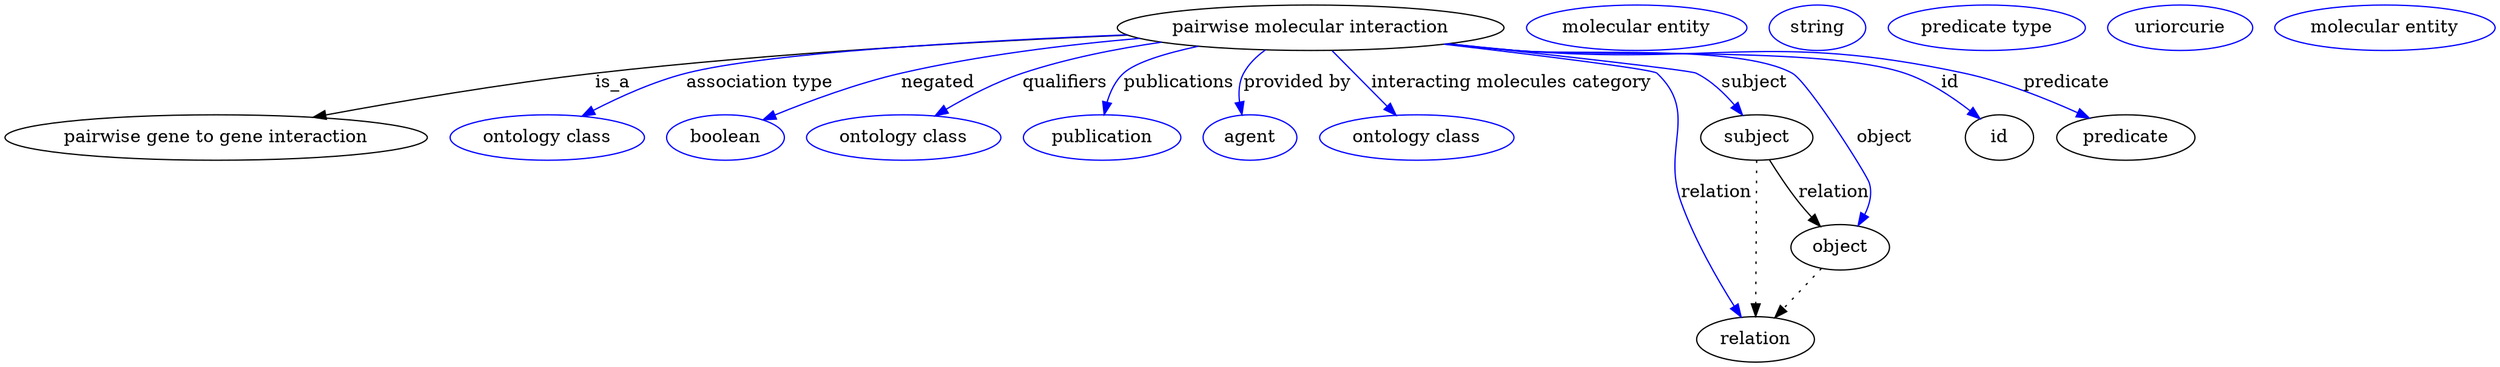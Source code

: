 digraph {
	graph [bb="0,0,1591.9,283"];
	node [label="\N"];
	"pairwise molecular interaction"	 [height=0.5,
		label="pairwise molecular interaction",
		pos="836.04,265",
		width=3.2858];
	"pairwise gene to gene interaction"	 [height=0.5,
		pos="128.04,178",
		width=3.5566];
	"pairwise molecular interaction" -> "pairwise gene to gene interaction"	 [label=is_a,
		lp="390.04,221.5",
		pos="e,193.19,193.51 722.47,259.91 629.74,254.82 495.48,245.35 379.04,229 319.51,220.64 252.86,206.89 203.21,195.77"];
	"association type"	 [color=blue,
		height=0.5,
		label="ontology class",
		pos="336.04,178",
		width=1.7151];
	"pairwise molecular interaction" -> "association type"	 [color=blue,
		label="association type",
		lp="489.04,221.5",
		pos="e,363.7,194.22 724.35,259.01 627.76,253.04 495.86,242.78 445.04,229 419.86,222.17 393.31,209.87 372.72,199.06",
		style=solid];
	negated	 [color=blue,
		height=0.5,
		label=boolean,
		pos="454.04,178",
		width=1.0652];
	"pairwise molecular interaction" -> negated	 [color=blue,
		label=negated,
		lp="600.54,221.5",
		pos="e,480.68,191.14 732,256.36 684.77,250.93 628.52,242.34 579.04,229 548.07,220.65 514.5,206.66 489.95,195.44",
		style=solid];
	qualifiers	 [color=blue,
		height=0.5,
		label="ontology class",
		pos="572.04,178",
		width=1.7151];
	"pairwise molecular interaction" -> qualifiers	 [color=blue,
		label=qualifiers,
		lp="680.04,221.5",
		pos="e,594.18,194.86 744.4,253.52 714.9,248.08 682.5,240.23 654.04,229 635.92,221.85 617.35,210.68 602.48,200.62",
		style=solid];
	publications	 [color=blue,
		height=0.5,
		label=publication,
		pos="702.04,178",
		width=1.3902];
	"pairwise molecular interaction" -> publications	 [color=blue,
		label=publications,
		lp="752.54,221.5",
		pos="e,703.94,196.25 769.32,250.08 747.54,244.04 726.91,236.69 719.04,229 712.77,222.88 708.82,214.39 706.32,206.1",
		style=solid];
	"provided by"	 [color=blue,
		height=0.5,
		label=agent,
		pos="800.04,178",
		width=0.83048];
	"pairwise molecular interaction" -> "provided by"	 [color=blue,
		label="provided by",
		lp="826.04,221.5",
		pos="e,792.91,195.73 807.68,247.36 801.77,242.22 796.33,236.06 793.04,229 789.67,221.79 789.49,213.43 790.69,205.59",
		style=solid];
	"interacting molecules category"	 [color=blue,
		height=0.5,
		label="ontology class",
		pos="910.04,178",
		width=1.7151];
	"pairwise molecular interaction" -> "interacting molecules category"	 [color=blue,
		label="interacting molecules category",
		lp="962.04,221.5",
		pos="e,894.98,195.71 851.37,246.97 862.06,234.41 876.47,217.47 888.33,203.52",
		style=solid];
	subject	 [height=0.5,
		pos="1120,178",
		width=0.99297];
	"pairwise molecular interaction" -> subject	 [color=blue,
		label=subject,
		lp="1115.5,221.5",
		pos="e,1110.3,195.55 921.86,252.59 990.74,242.58 1076.3,230 1078,229 1088.6,223.03 1097.6,213.3 1104.5,203.94",
		style=solid];
	id	 [height=0.5,
		pos="1282,178",
		width=0.75];
	"pairwise molecular interaction" -> id	 [color=blue,
		label=id,
		lp="1248.5,221.5",
		pos="e,1267.7,193.49 919.96,252.26 934.31,250.32 949.09,248.48 963.04,247 1019.3,241.03 1164.2,249.36 1217,229 1233.1,222.79 1248.4,211.17 \
1260.2,200.58",
		style=solid];
	predicate	 [height=0.5,
		pos="1370,178",
		width=1.1916];
	"pairwise molecular interaction" -> predicate	 [color=blue,
		label=predicate,
		lp="1325,221.5",
		pos="e,1344.8,192.77 919.61,252.19 934.07,250.25 948.97,248.42 963.04,247 1093.7,233.77 1130.6,260.75 1258,229 1285.3,222.21 1314.1,208.93 \
1335.7,197.63",
		style=solid];
	relation	 [height=0.5,
		pos="1113,18",
		width=1.0471];
	"pairwise molecular interaction" -> relation	 [color=blue,
		label=relation,
		lp="1093,134.5",
		pos="e,1105.4,35.852 922.68,252.69 979.89,244.19 1045.2,233.62 1050,229 1083.6,196.97 1059,171.49 1072,127 1080.4,98.574 1092.6,66.972 \
1101.6,45.146",
		style=solid];
	object	 [height=0.5,
		pos="1173,91",
		width=0.9027];
	"pairwise molecular interaction" -> object	 [color=blue,
		label=object,
		lp="1203,178",
		pos="e,1183.1,108.25 921.37,252.44 935.29,250.53 949.55,248.64 963.04,247 1002.1,242.24 1104.6,247.94 1139,229 1178.1,207.51 1179.8,185.63 \
1189,142 1190.7,133.96 1189.4,125.37 1186.8,117.59",
		style=solid];
	subject -> relation	 [pos="e,1113.8,36.223 1119.2,159.96 1118,132.35 1115.7,79.375 1114.3,46.525",
		style=dotted];
	subject -> object	 [label=relation,
		lp="1168,134.5",
		pos="e,1160.1,107.88 1128.7,160.2 1133.7,150.24 1140.4,137.72 1147,127 1149.3,123.39 1151.8,119.67 1154.3,116.04"];
	"pairwise molecular interaction_subject"	 [color=blue,
		height=0.5,
		label="molecular entity",
		pos="1041,265",
		width=1.9137];
	"pairwise molecular interaction_id"	 [color=blue,
		height=0.5,
		label=string,
		pos="1158,265",
		width=0.84854];
	"pairwise molecular interaction_predicate"	 [color=blue,
		height=0.5,
		label="predicate type",
		pos="1267,265",
		width=1.679];
	"pairwise molecular interaction_relation"	 [color=blue,
		height=0.5,
		label=uriorcurie,
		pos="1391,265",
		width=1.2638];
	object -> relation	 [pos="e,1127,35.006 1159.4,74.435 1151.8,65.141 1142.1,53.359 1133.6,42.968",
		style=dotted];
	"pairwise molecular interaction_object"	 [color=blue,
		height=0.5,
		label="molecular entity",
		pos="1523,265",
		width=1.9137];
}
